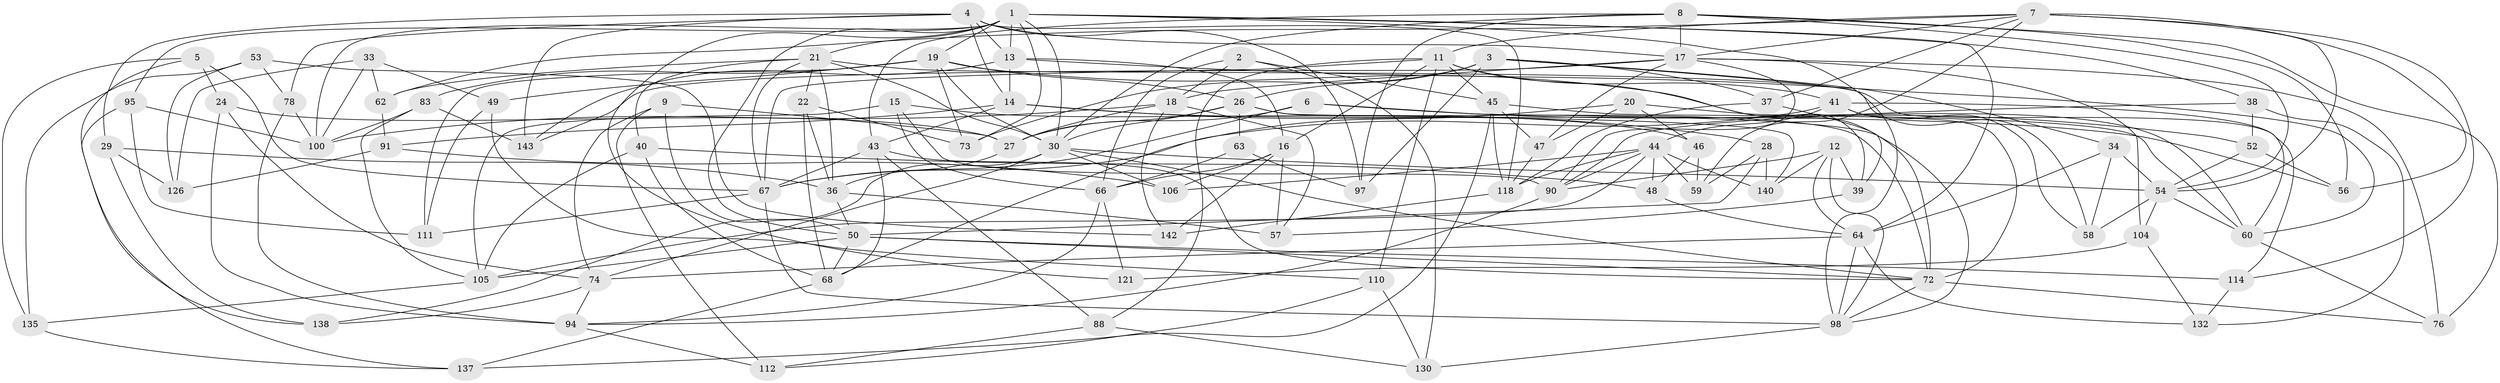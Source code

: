 // original degree distribution, {4: 1.0}
// Generated by graph-tools (version 1.1) at 2025/20/03/04/25 18:20:28]
// undirected, 89 vertices, 232 edges
graph export_dot {
graph [start="1"]
  node [color=gray90,style=filled];
  1 [super="+127+35"];
  2;
  3 [super="+32"];
  4 [super="+10+99"];
  5;
  6;
  7 [super="+75"];
  8 [super="+69+51"];
  9;
  11 [super="+23"];
  12 [super="+131"];
  13 [super="+129"];
  14 [super="+82"];
  15;
  16 [super="+108"];
  17 [super="+79+70"];
  18 [super="+31"];
  19 [super="+42+101"];
  20;
  21 [super="+122+25"];
  22;
  24;
  26 [super="+84+93"];
  27 [super="+133"];
  28;
  29;
  30 [super="+89+61+55"];
  33;
  34;
  36 [super="+123"];
  37;
  38;
  39;
  40;
  41 [super="+136"];
  43 [super="+139"];
  44 [super="+86"];
  45 [super="+71"];
  46;
  47;
  48;
  49;
  50 [super="+65"];
  52;
  53;
  54 [super="+148+102"];
  56;
  57;
  58;
  59;
  60 [super="+125"];
  62;
  63;
  64 [super="+109+117"];
  66 [super="+116"];
  67 [super="+87+81"];
  68 [super="+115"];
  72 [super="+124+80"];
  73;
  74 [super="+141"];
  76;
  78;
  83;
  88;
  90 [super="+145"];
  91;
  94 [super="+96"];
  95;
  97;
  98 [super="+134+144"];
  100 [super="+119"];
  104;
  105 [super="+120"];
  106;
  110;
  111;
  112;
  114;
  118 [super="+128"];
  121;
  126;
  130;
  132;
  135;
  137;
  138;
  140;
  142;
  143;
  1 -- 121 [weight=2];
  1 -- 95;
  1 -- 73;
  1 -- 98 [weight=2];
  1 -- 100;
  1 -- 64;
  1 -- 38;
  1 -- 13;
  1 -- 50;
  1 -- 19;
  1 -- 21;
  1 -- 30;
  2 -- 130;
  2 -- 18;
  2 -- 66;
  2 -- 45;
  3 -- 73;
  3 -- 58;
  3 -- 34;
  3 -- 97;
  3 -- 26;
  3 -- 37;
  4 -- 14;
  4 -- 13;
  4 -- 97;
  4 -- 78;
  4 -- 118;
  4 -- 17;
  4 -- 29;
  4 -- 143;
  5 -- 135;
  5 -- 138;
  5 -- 24;
  5 -- 67;
  6 -- 67;
  6 -- 52;
  6 -- 27;
  6 -- 98;
  7 -- 59;
  7 -- 56;
  7 -- 11;
  7 -- 17;
  7 -- 114;
  7 -- 37;
  7 -- 62;
  7 -- 54;
  8 -- 54;
  8 -- 76;
  8 -- 97;
  8 -- 43;
  8 -- 30;
  8 -- 17 [weight=2];
  8 -- 56;
  9 -- 112;
  9 -- 27;
  9 -- 50;
  9 -- 74;
  11 -- 16;
  11 -- 41;
  11 -- 67;
  11 -- 39;
  11 -- 88;
  11 -- 110;
  11 -- 45;
  12 -- 140;
  12 -- 64 [weight=2];
  12 -- 98;
  12 -- 39;
  12 -- 90;
  13 -- 60;
  13 -- 143;
  13 -- 16;
  13 -- 14;
  14 -- 28;
  14 -- 56;
  14 -- 91;
  14 -- 43;
  15 -- 46;
  15 -- 90;
  15 -- 105;
  15 -- 66;
  16 -- 142;
  16 -- 66;
  16 -- 57;
  16 -- 106;
  17 -- 76;
  17 -- 104;
  17 -- 47;
  17 -- 18;
  17 -- 90;
  17 -- 143;
  18 -- 57;
  18 -- 142;
  18 -- 27;
  18 -- 100;
  19 -- 111;
  19 -- 49;
  19 -- 73;
  19 -- 83;
  19 -- 72;
  19 -- 26;
  19 -- 30;
  20 -- 46;
  20 -- 47;
  20 -- 68;
  20 -- 60;
  21 -- 40;
  21 -- 22;
  21 -- 30;
  21 -- 67;
  21 -- 36;
  21 -- 62;
  21 -- 60;
  22 -- 68;
  22 -- 73;
  22 -- 36;
  24 -- 94;
  24 -- 27;
  24 -- 74;
  26 -- 63 [weight=2];
  26 -- 27;
  26 -- 140;
  26 -- 72;
  26 -- 30;
  27 -- 36;
  28 -- 59;
  28 -- 140;
  28 -- 50;
  29 -- 138;
  29 -- 126;
  29 -- 36;
  30 -- 106;
  30 -- 72;
  30 -- 138;
  30 -- 54;
  30 -- 74;
  33 -- 126;
  33 -- 49;
  33 -- 100;
  33 -- 62;
  34 -- 58;
  34 -- 64;
  34 -- 54;
  36 -- 50;
  36 -- 57;
  37 -- 39;
  37 -- 118;
  38 -- 132;
  38 -- 52;
  38 -- 90;
  39 -- 57;
  40 -- 48;
  40 -- 68;
  40 -- 105;
  41 -- 72;
  41 -- 44;
  41 -- 58;
  41 -- 67;
  41 -- 114;
  43 -- 88;
  43 -- 72;
  43 -- 68;
  43 -- 67;
  44 -- 59;
  44 -- 48;
  44 -- 140;
  44 -- 118;
  44 -- 105;
  44 -- 106;
  44 -- 90;
  45 -- 137;
  45 -- 60;
  45 -- 118;
  45 -- 47;
  46 -- 48;
  46 -- 59;
  47 -- 118;
  48 -- 64;
  49 -- 111;
  49 -- 110;
  50 -- 68;
  50 -- 72;
  50 -- 105;
  50 -- 114;
  52 -- 56;
  52 -- 54;
  53 -- 78;
  53 -- 142;
  53 -- 126;
  53 -- 135;
  54 -- 104;
  54 -- 60;
  54 -- 58;
  60 -- 76;
  62 -- 91;
  63 -- 97;
  63 -- 66;
  64 -- 74;
  64 -- 98;
  64 -- 132;
  66 -- 121;
  66 -- 94;
  67 -- 98;
  67 -- 111;
  68 -- 137;
  72 -- 98;
  72 -- 76;
  74 -- 138;
  74 -- 94;
  78 -- 100;
  78 -- 94;
  83 -- 143;
  83 -- 105;
  83 -- 100;
  88 -- 130;
  88 -- 112;
  90 -- 94;
  91 -- 126;
  91 -- 106;
  94 -- 112;
  95 -- 137;
  95 -- 111;
  95 -- 100;
  98 -- 130;
  104 -- 121;
  104 -- 132;
  105 -- 135;
  110 -- 112;
  110 -- 130;
  114 -- 132;
  118 -- 142;
  135 -- 137;
}
